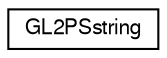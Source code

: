 digraph G
{
  edge [fontname="FreeSans",fontsize="10",labelfontname="FreeSans",labelfontsize="10"];
  node [fontname="FreeSans",fontsize="10",shape=record];
  rankdir="LR";
  Node1 [label="GL2PSstring",height=0.2,width=0.4,color="black", fillcolor="white", style="filled",URL="$struct_g_l2_p_sstring.html"];
}
